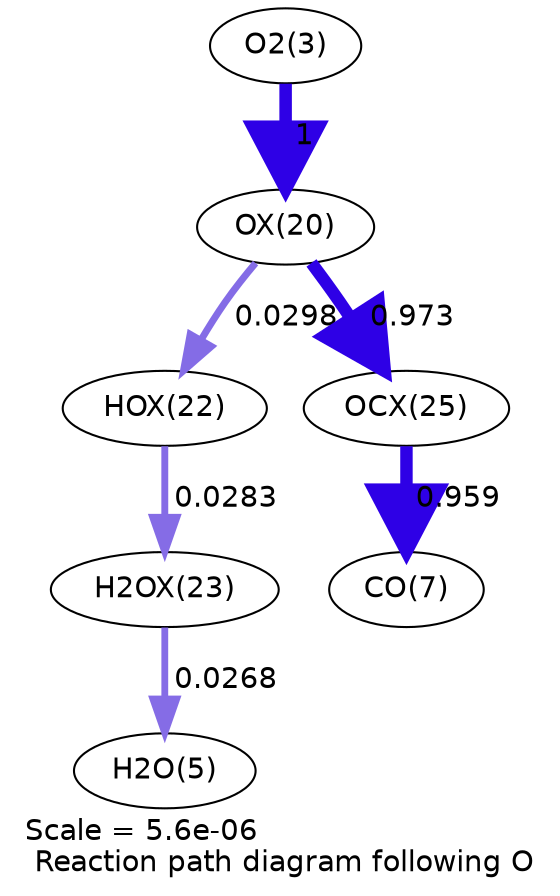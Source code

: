 digraph reaction_paths {
center=1;
s5 -> s25[fontname="Helvetica", penwidth=6, arrowsize=3, color="0.7, 1.5, 0.9"
, label=" 1"];
s25 -> s27[fontname="Helvetica", penwidth=3.35, arrowsize=1.67, color="0.7, 0.53, 0.9"
, label=" 0.0298"];
s25 -> s30[fontname="Helvetica", penwidth=5.98, arrowsize=2.99, color="0.7, 1.47, 0.9"
, label=" 0.973"];
s27 -> s28[fontname="Helvetica", penwidth=3.31, arrowsize=1.65, color="0.7, 0.528, 0.9"
, label=" 0.0283"];
s28 -> s7[fontname="Helvetica", penwidth=3.27, arrowsize=1.63, color="0.7, 0.527, 0.9"
, label=" 0.0268"];
s30 -> s9[fontname="Helvetica", penwidth=5.97, arrowsize=2.98, color="0.7, 1.46, 0.9"
, label=" 0.959"];
s5 [ fontname="Helvetica", label="O2(3)"];
s7 [ fontname="Helvetica", label="H2O(5)"];
s9 [ fontname="Helvetica", label="CO(7)"];
s25 [ fontname="Helvetica", label="OX(20)"];
s27 [ fontname="Helvetica", label="HOX(22)"];
s28 [ fontname="Helvetica", label="H2OX(23)"];
s30 [ fontname="Helvetica", label="OCX(25)"];
 label = "Scale = 5.6e-06\l Reaction path diagram following O";
 fontname = "Helvetica";
}
